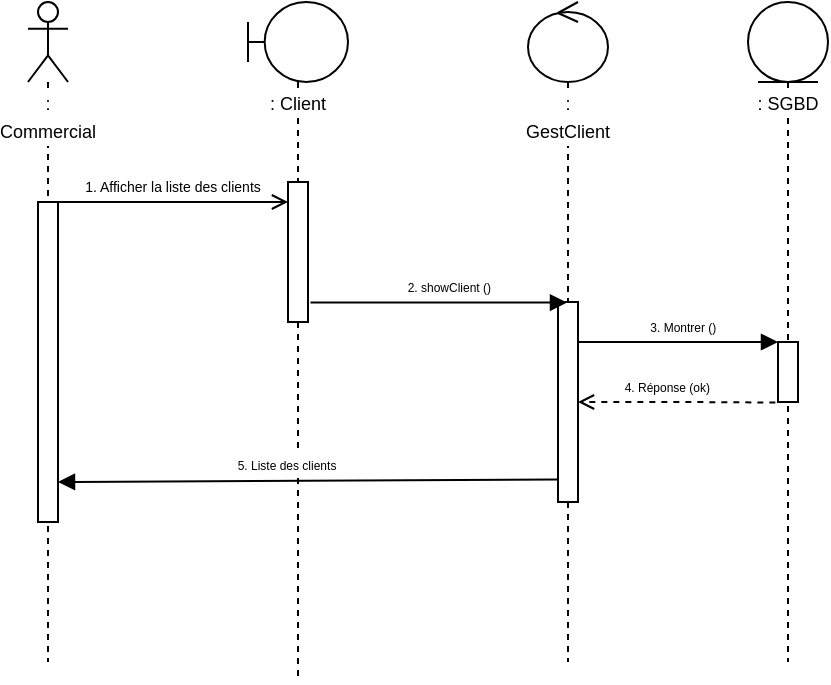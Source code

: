 <mxfile version="13.3.1" type="device"><diagram id="kFxqIiGfflVkpbwv2sRW" name="Page-1"><mxGraphModel dx="539" dy="325" grid="1" gridSize="10" guides="1" tooltips="1" connect="1" arrows="1" fold="1" page="1" pageScale="1" pageWidth="827" pageHeight="1169" math="0" shadow="0"><root><mxCell id="0"/><mxCell id="1" parent="0"/><mxCell id="erOvvMbqrTE1QlpRHogl-3" value="&lt;font style=&quot;font-size: 9px&quot;&gt;: Commercial&lt;/font&gt;" style="shape=umlLifeline;participant=umlActor;perimeter=lifelinePerimeter;whiteSpace=wrap;html=1;container=1;collapsible=0;recursiveResize=0;verticalAlign=top;spacingTop=36;labelBackgroundColor=#ffffff;outlineConnect=0;" parent="1" vertex="1"><mxGeometry x="180" y="170" width="20" height="330" as="geometry"/></mxCell><mxCell id="erOvvMbqrTE1QlpRHogl-8" value="" style="html=1;points=[];perimeter=orthogonalPerimeter;" parent="erOvvMbqrTE1QlpRHogl-3" vertex="1"><mxGeometry x="5" y="100" width="10" height="160" as="geometry"/></mxCell><mxCell id="erOvvMbqrTE1QlpRHogl-5" value="&lt;font style=&quot;font-size: 9px&quot;&gt;: Client&lt;/font&gt;" style="shape=umlLifeline;participant=umlBoundary;perimeter=lifelinePerimeter;whiteSpace=wrap;html=1;container=1;collapsible=0;recursiveResize=0;verticalAlign=top;spacingTop=36;labelBackgroundColor=#ffffff;outlineConnect=0;" parent="1" vertex="1"><mxGeometry x="290" y="170" width="50" height="340" as="geometry"/></mxCell><mxCell id="erOvvMbqrTE1QlpRHogl-9" value="" style="html=1;points=[];perimeter=orthogonalPerimeter;" parent="erOvvMbqrTE1QlpRHogl-5" vertex="1"><mxGeometry x="20" y="90" width="10" height="70" as="geometry"/></mxCell><mxCell id="erOvvMbqrTE1QlpRHogl-10" value="&lt;font style=&quot;font-size: 7px&quot;&gt;1. Afficher la liste des clients&lt;/font&gt;" style="html=1;verticalAlign=bottom;endArrow=open;exitX=0.8;exitY=0;exitDx=0;exitDy=0;exitPerimeter=0;endFill=0;" parent="1" source="erOvvMbqrTE1QlpRHogl-8" edge="1"><mxGeometry width="80" relative="1" as="geometry"><mxPoint x="200" y="270" as="sourcePoint"/><mxPoint x="310" y="270" as="targetPoint"/></mxGeometry></mxCell><mxCell id="erOvvMbqrTE1QlpRHogl-19" value="&lt;font style=&quot;font-size: 9px&quot;&gt;: GestClient&lt;/font&gt;" style="shape=umlLifeline;participant=umlControl;perimeter=lifelinePerimeter;whiteSpace=wrap;html=1;container=1;collapsible=0;recursiveResize=0;verticalAlign=top;spacingTop=36;labelBackgroundColor=#ffffff;outlineConnect=0;" parent="1" vertex="1"><mxGeometry x="430" y="170" width="40" height="330" as="geometry"/></mxCell><mxCell id="erOvvMbqrTE1QlpRHogl-31" value="" style="html=1;points=[];perimeter=orthogonalPerimeter;" parent="erOvvMbqrTE1QlpRHogl-19" vertex="1"><mxGeometry x="15" y="150" width="10" height="100" as="geometry"/></mxCell><mxCell id="erOvvMbqrTE1QlpRHogl-33" value="&lt;font style=&quot;font-size: 6px&quot;&gt;2. showClient ()&amp;nbsp;&lt;/font&gt;" style="html=1;verticalAlign=bottom;endArrow=block;exitX=1.123;exitY=0.861;exitDx=0;exitDy=0;exitPerimeter=0;endFill=1;" parent="1" source="erOvvMbqrTE1QlpRHogl-9" target="erOvvMbqrTE1QlpRHogl-19" edge="1"><mxGeometry x="0.088" width="80" relative="1" as="geometry"><mxPoint x="313" y="380" as="sourcePoint"/><mxPoint x="446" y="327" as="targetPoint"/><mxPoint as="offset"/></mxGeometry></mxCell><mxCell id="erOvvMbqrTE1QlpRHogl-69" value="&lt;font style=&quot;font-size: 9px&quot;&gt;: SGBD&lt;/font&gt;" style="shape=umlLifeline;participant=umlEntity;perimeter=lifelinePerimeter;whiteSpace=wrap;html=1;container=1;collapsible=0;recursiveResize=0;verticalAlign=top;spacingTop=36;labelBackgroundColor=#ffffff;outlineConnect=0;" parent="1" vertex="1"><mxGeometry x="540" y="170" width="40" height="330" as="geometry"/></mxCell><mxCell id="HGgp8lc5ijEwWUL0uSrv-1" value="" style="html=1;points=[];perimeter=orthogonalPerimeter;" parent="erOvvMbqrTE1QlpRHogl-69" vertex="1"><mxGeometry x="15" y="170" width="10" height="30" as="geometry"/></mxCell><mxCell id="erOvvMbqrTE1QlpRHogl-70" value="&lt;span style=&quot;font-size: 6px&quot;&gt;3. Montrer ()&amp;nbsp;&lt;/span&gt;" style="html=1;verticalAlign=bottom;endArrow=block;endFill=1;" parent="1" edge="1"><mxGeometry x="0.048" width="80" relative="1" as="geometry"><mxPoint x="455" y="340" as="sourcePoint"/><mxPoint x="555" y="340" as="targetPoint"/><mxPoint as="offset"/><Array as="points"><mxPoint x="510" y="340"/></Array></mxGeometry></mxCell><mxCell id="HGgp8lc5ijEwWUL0uSrv-4" value="&lt;font style=&quot;font-size: 6px&quot;&gt;4. Réponse (ok)&amp;nbsp;&lt;/font&gt;" style="html=1;verticalAlign=bottom;endArrow=open;exitX=-0.133;exitY=1.009;exitDx=0;exitDy=0;exitPerimeter=0;endFill=0;dashed=1;" parent="1" source="HGgp8lc5ijEwWUL0uSrv-1" target="erOvvMbqrTE1QlpRHogl-31" edge="1"><mxGeometry x="0.088" width="80" relative="1" as="geometry"><mxPoint x="329" y="330.3" as="sourcePoint"/><mxPoint x="459.5" y="330.3" as="targetPoint"/><mxPoint as="offset"/><Array as="points"><mxPoint x="510" y="370"/></Array></mxGeometry></mxCell><mxCell id="HGgp8lc5ijEwWUL0uSrv-5" value="&lt;font style=&quot;font-size: 6px&quot;&gt;5. Liste des clients&lt;/font&gt;" style="html=1;verticalAlign=bottom;endArrow=block;endFill=1;exitX=-0.028;exitY=0.888;exitDx=0;exitDy=0;exitPerimeter=0;" parent="1" source="erOvvMbqrTE1QlpRHogl-31" edge="1"><mxGeometry x="0.088" width="80" relative="1" as="geometry"><mxPoint x="440" y="400" as="sourcePoint"/><mxPoint x="195" y="410" as="targetPoint"/><mxPoint as="offset"/></mxGeometry></mxCell></root></mxGraphModel></diagram></mxfile>